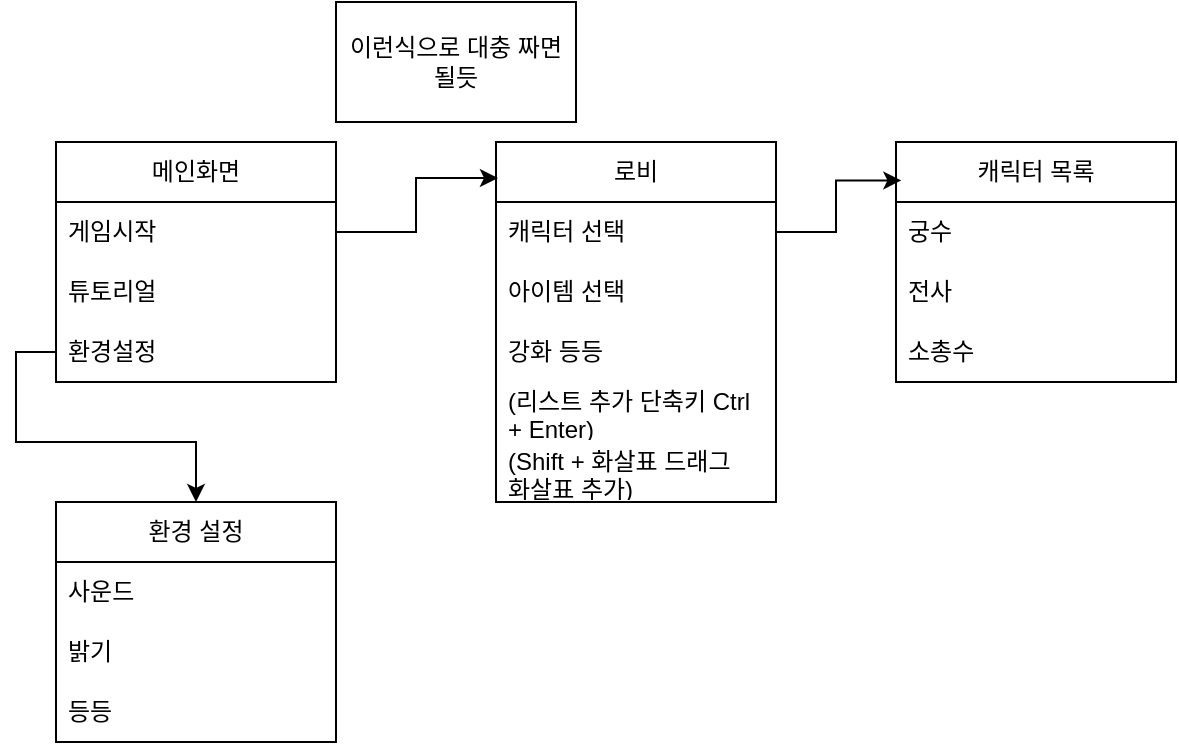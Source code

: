 <mxfile version="24.7.7">
  <diagram id="C5RBs43oDa-KdzZeNtuy" name="Page-1">
    <mxGraphModel dx="1369" dy="615" grid="1" gridSize="10" guides="1" tooltips="1" connect="1" arrows="1" fold="1" page="1" pageScale="1" pageWidth="827" pageHeight="1169" math="0" shadow="0">
      <root>
        <mxCell id="WIyWlLk6GJQsqaUBKTNV-0" />
        <mxCell id="WIyWlLk6GJQsqaUBKTNV-1" parent="WIyWlLk6GJQsqaUBKTNV-0" />
        <mxCell id="tGOM4TTrJww43qlt7feh-9" value="메인화면" style="swimlane;fontStyle=0;childLayout=stackLayout;horizontal=1;startSize=30;horizontalStack=0;resizeParent=1;resizeParentMax=0;resizeLast=0;collapsible=1;marginBottom=0;whiteSpace=wrap;html=1;" vertex="1" parent="WIyWlLk6GJQsqaUBKTNV-1">
          <mxGeometry x="90" y="90" width="140" height="120" as="geometry" />
        </mxCell>
        <mxCell id="tGOM4TTrJww43qlt7feh-10" value="게임시작" style="text;strokeColor=none;fillColor=none;align=left;verticalAlign=middle;spacingLeft=4;spacingRight=4;overflow=hidden;points=[[0,0.5],[1,0.5]];portConstraint=eastwest;rotatable=0;whiteSpace=wrap;html=1;" vertex="1" parent="tGOM4TTrJww43qlt7feh-9">
          <mxGeometry y="30" width="140" height="30" as="geometry" />
        </mxCell>
        <mxCell id="tGOM4TTrJww43qlt7feh-11" value="튜토리얼" style="text;strokeColor=none;fillColor=none;align=left;verticalAlign=middle;spacingLeft=4;spacingRight=4;overflow=hidden;points=[[0,0.5],[1,0.5]];portConstraint=eastwest;rotatable=0;whiteSpace=wrap;html=1;" vertex="1" parent="tGOM4TTrJww43qlt7feh-9">
          <mxGeometry y="60" width="140" height="30" as="geometry" />
        </mxCell>
        <mxCell id="tGOM4TTrJww43qlt7feh-12" value="환경설정" style="text;strokeColor=none;fillColor=none;align=left;verticalAlign=middle;spacingLeft=4;spacingRight=4;overflow=hidden;points=[[0,0.5],[1,0.5]];portConstraint=eastwest;rotatable=0;whiteSpace=wrap;html=1;" vertex="1" parent="tGOM4TTrJww43qlt7feh-9">
          <mxGeometry y="90" width="140" height="30" as="geometry" />
        </mxCell>
        <mxCell id="tGOM4TTrJww43qlt7feh-22" value="로비" style="swimlane;fontStyle=0;childLayout=stackLayout;horizontal=1;startSize=30;horizontalStack=0;resizeParent=1;resizeParentMax=0;resizeLast=0;collapsible=1;marginBottom=0;whiteSpace=wrap;html=1;" vertex="1" parent="WIyWlLk6GJQsqaUBKTNV-1">
          <mxGeometry x="310" y="90" width="140" height="180" as="geometry">
            <mxRectangle x="360" y="90" width="60" height="30" as="alternateBounds" />
          </mxGeometry>
        </mxCell>
        <mxCell id="tGOM4TTrJww43qlt7feh-23" value="캐릭터 선택" style="text;strokeColor=none;fillColor=none;align=left;verticalAlign=middle;spacingLeft=4;spacingRight=4;overflow=hidden;points=[[0,0.5],[1,0.5]];portConstraint=eastwest;rotatable=0;whiteSpace=wrap;html=1;" vertex="1" parent="tGOM4TTrJww43qlt7feh-22">
          <mxGeometry y="30" width="140" height="30" as="geometry" />
        </mxCell>
        <mxCell id="tGOM4TTrJww43qlt7feh-24" value="아이템 선택" style="text;strokeColor=none;fillColor=none;align=left;verticalAlign=middle;spacingLeft=4;spacingRight=4;overflow=hidden;points=[[0,0.5],[1,0.5]];portConstraint=eastwest;rotatable=0;whiteSpace=wrap;html=1;" vertex="1" parent="tGOM4TTrJww43qlt7feh-22">
          <mxGeometry y="60" width="140" height="30" as="geometry" />
        </mxCell>
        <mxCell id="tGOM4TTrJww43qlt7feh-25" value="강화 등등" style="text;strokeColor=none;fillColor=none;align=left;verticalAlign=middle;spacingLeft=4;spacingRight=4;overflow=hidden;points=[[0,0.5],[1,0.5]];portConstraint=eastwest;rotatable=0;whiteSpace=wrap;html=1;" vertex="1" parent="tGOM4TTrJww43qlt7feh-22">
          <mxGeometry y="90" width="140" height="30" as="geometry" />
        </mxCell>
        <mxCell id="tGOM4TTrJww43qlt7feh-31" value="(리스트 추가 단축키 Ctrl + Enter)" style="text;strokeColor=none;fillColor=none;align=left;verticalAlign=middle;spacingLeft=4;spacingRight=4;overflow=hidden;points=[[0,0.5],[1,0.5]];portConstraint=eastwest;rotatable=0;whiteSpace=wrap;html=1;" vertex="1" parent="tGOM4TTrJww43qlt7feh-22">
          <mxGeometry y="120" width="140" height="30" as="geometry" />
        </mxCell>
        <mxCell id="tGOM4TTrJww43qlt7feh-51" value="(Shift + 화살표 드래그&lt;div&gt;화살표 추가)&lt;/div&gt;" style="text;strokeColor=none;fillColor=none;align=left;verticalAlign=middle;spacingLeft=4;spacingRight=4;overflow=hidden;points=[[0,0.5],[1,0.5]];portConstraint=eastwest;rotatable=0;whiteSpace=wrap;html=1;" vertex="1" parent="tGOM4TTrJww43qlt7feh-22">
          <mxGeometry y="150" width="140" height="30" as="geometry" />
        </mxCell>
        <mxCell id="tGOM4TTrJww43qlt7feh-32" value="이런식으로 대충 짜면 될듯" style="rounded=0;whiteSpace=wrap;html=1;" vertex="1" parent="WIyWlLk6GJQsqaUBKTNV-1">
          <mxGeometry x="230" y="20" width="120" height="60" as="geometry" />
        </mxCell>
        <mxCell id="tGOM4TTrJww43qlt7feh-42" value="캐릭터 목록" style="swimlane;fontStyle=0;childLayout=stackLayout;horizontal=1;startSize=30;horizontalStack=0;resizeParent=1;resizeParentMax=0;resizeLast=0;collapsible=1;marginBottom=0;whiteSpace=wrap;html=1;" vertex="1" parent="WIyWlLk6GJQsqaUBKTNV-1">
          <mxGeometry x="510" y="90" width="140" height="120" as="geometry" />
        </mxCell>
        <mxCell id="tGOM4TTrJww43qlt7feh-43" value="궁수" style="text;strokeColor=none;fillColor=none;align=left;verticalAlign=middle;spacingLeft=4;spacingRight=4;overflow=hidden;points=[[0,0.5],[1,0.5]];portConstraint=eastwest;rotatable=0;whiteSpace=wrap;html=1;" vertex="1" parent="tGOM4TTrJww43qlt7feh-42">
          <mxGeometry y="30" width="140" height="30" as="geometry" />
        </mxCell>
        <mxCell id="tGOM4TTrJww43qlt7feh-44" value="전사" style="text;strokeColor=none;fillColor=none;align=left;verticalAlign=middle;spacingLeft=4;spacingRight=4;overflow=hidden;points=[[0,0.5],[1,0.5]];portConstraint=eastwest;rotatable=0;whiteSpace=wrap;html=1;" vertex="1" parent="tGOM4TTrJww43qlt7feh-42">
          <mxGeometry y="60" width="140" height="30" as="geometry" />
        </mxCell>
        <mxCell id="tGOM4TTrJww43qlt7feh-45" value="소총수" style="text;strokeColor=none;fillColor=none;align=left;verticalAlign=middle;spacingLeft=4;spacingRight=4;overflow=hidden;points=[[0,0.5],[1,0.5]];portConstraint=eastwest;rotatable=0;whiteSpace=wrap;html=1;" vertex="1" parent="tGOM4TTrJww43qlt7feh-42">
          <mxGeometry y="90" width="140" height="30" as="geometry" />
        </mxCell>
        <mxCell id="tGOM4TTrJww43qlt7feh-13" style="edgeStyle=orthogonalEdgeStyle;rounded=0;orthogonalLoop=1;jettySize=auto;html=1;entryX=0.007;entryY=0.1;entryDx=0;entryDy=0;entryPerimeter=0;" edge="1" parent="WIyWlLk6GJQsqaUBKTNV-1" source="tGOM4TTrJww43qlt7feh-10" target="tGOM4TTrJww43qlt7feh-22">
          <mxGeometry relative="1" as="geometry">
            <mxPoint x="360" y="90" as="targetPoint" />
          </mxGeometry>
        </mxCell>
        <mxCell id="tGOM4TTrJww43qlt7feh-36" style="edgeStyle=orthogonalEdgeStyle;rounded=0;orthogonalLoop=1;jettySize=auto;html=1;entryX=0.019;entryY=0.16;entryDx=0;entryDy=0;entryPerimeter=0;" edge="1" parent="WIyWlLk6GJQsqaUBKTNV-1" source="tGOM4TTrJww43qlt7feh-23" target="tGOM4TTrJww43qlt7feh-42">
          <mxGeometry relative="1" as="geometry">
            <mxPoint x="540.0" y="135" as="targetPoint" />
          </mxGeometry>
        </mxCell>
        <mxCell id="tGOM4TTrJww43qlt7feh-46" value="환경 설정" style="swimlane;fontStyle=0;childLayout=stackLayout;horizontal=1;startSize=30;horizontalStack=0;resizeParent=1;resizeParentMax=0;resizeLast=0;collapsible=1;marginBottom=0;whiteSpace=wrap;html=1;" vertex="1" parent="WIyWlLk6GJQsqaUBKTNV-1">
          <mxGeometry x="90" y="270" width="140" height="120" as="geometry" />
        </mxCell>
        <mxCell id="tGOM4TTrJww43qlt7feh-47" value="사운드" style="text;strokeColor=none;fillColor=none;align=left;verticalAlign=middle;spacingLeft=4;spacingRight=4;overflow=hidden;points=[[0,0.5],[1,0.5]];portConstraint=eastwest;rotatable=0;whiteSpace=wrap;html=1;" vertex="1" parent="tGOM4TTrJww43qlt7feh-46">
          <mxGeometry y="30" width="140" height="30" as="geometry" />
        </mxCell>
        <mxCell id="tGOM4TTrJww43qlt7feh-48" value="밝기" style="text;strokeColor=none;fillColor=none;align=left;verticalAlign=middle;spacingLeft=4;spacingRight=4;overflow=hidden;points=[[0,0.5],[1,0.5]];portConstraint=eastwest;rotatable=0;whiteSpace=wrap;html=1;" vertex="1" parent="tGOM4TTrJww43qlt7feh-46">
          <mxGeometry y="60" width="140" height="30" as="geometry" />
        </mxCell>
        <mxCell id="tGOM4TTrJww43qlt7feh-49" value="등등" style="text;strokeColor=none;fillColor=none;align=left;verticalAlign=middle;spacingLeft=4;spacingRight=4;overflow=hidden;points=[[0,0.5],[1,0.5]];portConstraint=eastwest;rotatable=0;whiteSpace=wrap;html=1;" vertex="1" parent="tGOM4TTrJww43qlt7feh-46">
          <mxGeometry y="90" width="140" height="30" as="geometry" />
        </mxCell>
        <mxCell id="tGOM4TTrJww43qlt7feh-50" style="edgeStyle=orthogonalEdgeStyle;rounded=0;orthogonalLoop=1;jettySize=auto;html=1;entryX=0.5;entryY=0;entryDx=0;entryDy=0;" edge="1" parent="WIyWlLk6GJQsqaUBKTNV-1" source="tGOM4TTrJww43qlt7feh-12" target="tGOM4TTrJww43qlt7feh-46">
          <mxGeometry relative="1" as="geometry">
            <mxPoint x="160" y="260" as="targetPoint" />
          </mxGeometry>
        </mxCell>
      </root>
    </mxGraphModel>
  </diagram>
</mxfile>
